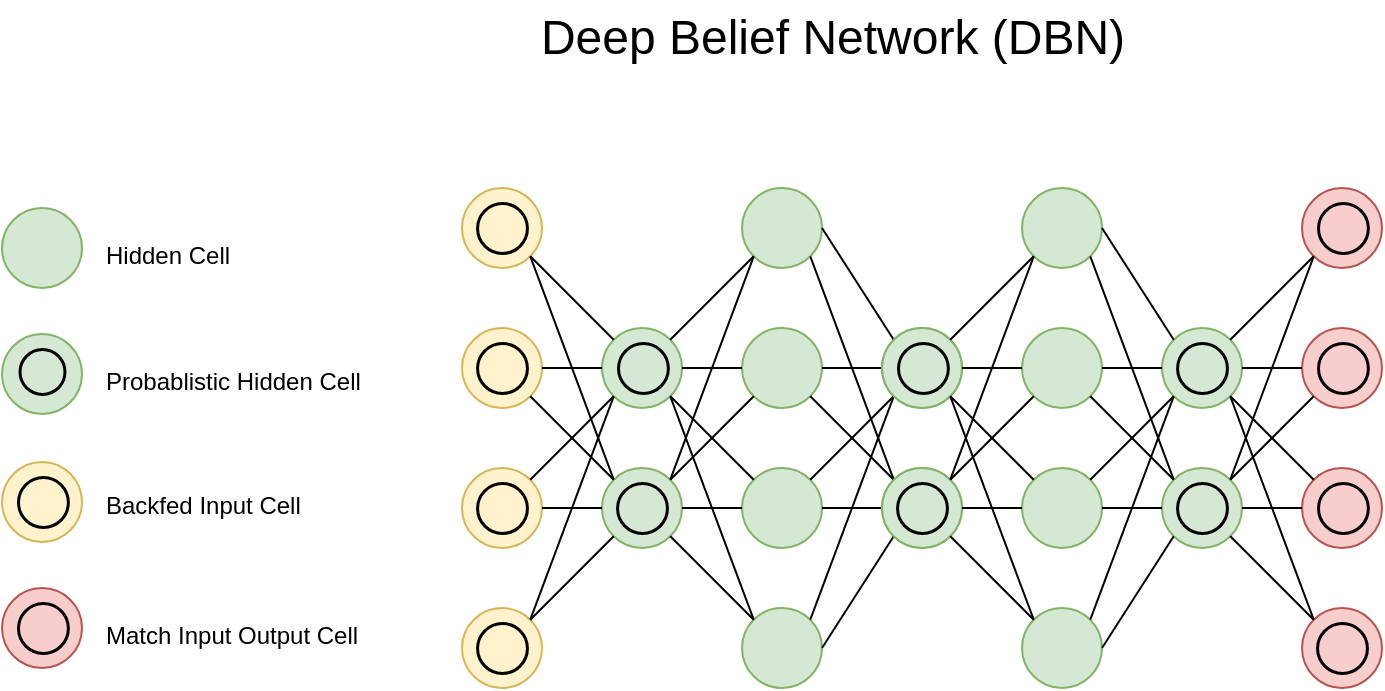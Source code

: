 <mxfile version="20.6.2" type="device"><diagram name="Deep Belief Network (DBN)" id="NWxKAR8KUqjHpzDHsoC-"><mxGraphModel dx="786" dy="572" grid="1" gridSize="10" guides="1" tooltips="1" connect="1" arrows="1" fold="1" page="1" pageScale="1" pageWidth="850" pageHeight="1100" math="0" shadow="0"><root><mxCell id="x9hwT42laWnKQGR8waHA-0"/><mxCell id="x9hwT42laWnKQGR8waHA-1" parent="x9hwT42laWnKQGR8waHA-0"/><mxCell id="x9hwT42laWnKQGR8waHA-2" value="&lt;font style=&quot;font-size: 24px;&quot;&gt;Deep Belief Network (DBN)&lt;/font&gt;" style="text;html=1;strokeColor=none;fillColor=none;align=center;verticalAlign=middle;whiteSpace=wrap;rounded=0;shadow=1;strokeWidth=1.5;" parent="x9hwT42laWnKQGR8waHA-1" vertex="1"><mxGeometry x="232" y="380" width="387" height="30" as="geometry"/></mxCell><mxCell id="x9hwT42laWnKQGR8waHA-4" value="" style="ellipse;whiteSpace=wrap;html=1;aspect=fixed;strokeColor=#82b366;fillColor=#d5e8d4;" parent="x9hwT42laWnKQGR8waHA-1" vertex="1"><mxGeometry x="10" y="480" width="40" height="40" as="geometry"/></mxCell><mxCell id="TtXlM4ruSGJVyIah3r51-14" value="" style="group" parent="x9hwT42laWnKQGR8waHA-1" vertex="1" connectable="0"><mxGeometry x="10" y="543" width="40" height="40" as="geometry"/></mxCell><mxCell id="x9hwT42laWnKQGR8waHA-40" value="" style="ellipse;whiteSpace=wrap;html=1;aspect=fixed;strokeColor=#82b366;fillColor=#d5e8d4;" parent="TtXlM4ruSGJVyIah3r51-14" vertex="1"><mxGeometry width="40" height="40" as="geometry"/></mxCell><mxCell id="x9hwT42laWnKQGR8waHA-41" value="" style="ellipse;whiteSpace=wrap;html=1;aspect=fixed;fillColor=none;strokeWidth=1.5;" parent="TtXlM4ruSGJVyIah3r51-14" vertex="1"><mxGeometry x="8.765" y="7.53" width="22.47" height="22.47" as="geometry"/></mxCell><mxCell id="TtXlM4ruSGJVyIah3r51-24" value="" style="group" parent="x9hwT42laWnKQGR8waHA-1" vertex="1" connectable="0"><mxGeometry x="10" y="670" width="40" height="40" as="geometry"/></mxCell><mxCell id="TtXlM4ruSGJVyIah3r51-22" value="" style="ellipse;whiteSpace=wrap;html=1;aspect=fixed;strokeColor=#b85450;fillColor=#f8cecc;" parent="TtXlM4ruSGJVyIah3r51-24" vertex="1"><mxGeometry width="40" height="40" as="geometry"/></mxCell><mxCell id="TtXlM4ruSGJVyIah3r51-23" value="" style="ellipse;whiteSpace=wrap;html=1;aspect=fixed;fillColor=none;strokeWidth=1.5;" parent="TtXlM4ruSGJVyIah3r51-24" vertex="1"><mxGeometry x="8" y="7.53" width="24.93" height="24.93" as="geometry"/></mxCell><mxCell id="TtXlM4ruSGJVyIah3r51-50" value="" style="group" parent="x9hwT42laWnKQGR8waHA-1" vertex="1" connectable="0"><mxGeometry x="10" y="607" width="40" height="40" as="geometry"/></mxCell><mxCell id="TtXlM4ruSGJVyIah3r51-51" value="" style="ellipse;whiteSpace=wrap;html=1;aspect=fixed;strokeColor=#d6b656;fillColor=#fff2cc;" parent="TtXlM4ruSGJVyIah3r51-50" vertex="1"><mxGeometry width="40" height="40" as="geometry"/></mxCell><mxCell id="TtXlM4ruSGJVyIah3r51-52" value="" style="ellipse;whiteSpace=wrap;html=1;aspect=fixed;fillColor=none;strokeWidth=1.5;" parent="TtXlM4ruSGJVyIah3r51-50" vertex="1"><mxGeometry x="8" y="7.53" width="24.93" height="24.93" as="geometry"/></mxCell><mxCell id="TtXlM4ruSGJVyIah3r51-181" value="" style="group" parent="x9hwT42laWnKQGR8waHA-1" vertex="1" connectable="0"><mxGeometry x="240" y="470" width="460" height="250" as="geometry"/></mxCell><mxCell id="TtXlM4ruSGJVyIah3r51-29" value="" style="group" parent="TtXlM4ruSGJVyIah3r51-181" vertex="1" connectable="0"><mxGeometry width="40" height="40" as="geometry"/></mxCell><mxCell id="TtXlM4ruSGJVyIah3r51-16" value="" style="ellipse;whiteSpace=wrap;html=1;aspect=fixed;strokeColor=#d6b656;fillColor=#fff2cc;" parent="TtXlM4ruSGJVyIah3r51-29" vertex="1"><mxGeometry width="40" height="40" as="geometry"/></mxCell><mxCell id="TtXlM4ruSGJVyIah3r51-17" value="" style="ellipse;whiteSpace=wrap;html=1;aspect=fixed;fillColor=none;strokeWidth=1.5;" parent="TtXlM4ruSGJVyIah3r51-29" vertex="1"><mxGeometry x="7.535" y="7.53" width="24.93" height="24.93" as="geometry"/></mxCell><mxCell id="TtXlM4ruSGJVyIah3r51-30" value="" style="group" parent="TtXlM4ruSGJVyIah3r51-181" vertex="1" connectable="0"><mxGeometry y="210" width="40" height="40" as="geometry"/></mxCell><mxCell id="TtXlM4ruSGJVyIah3r51-31" value="" style="ellipse;whiteSpace=wrap;html=1;aspect=fixed;strokeColor=#d6b656;fillColor=#fff2cc;" parent="TtXlM4ruSGJVyIah3r51-30" vertex="1"><mxGeometry width="40" height="40" as="geometry"/></mxCell><mxCell id="TtXlM4ruSGJVyIah3r51-32" value="" style="ellipse;whiteSpace=wrap;html=1;aspect=fixed;fillColor=none;strokeWidth=1.5;" parent="TtXlM4ruSGJVyIah3r51-30" vertex="1"><mxGeometry x="7.535" y="7.53" width="24.93" height="24.93" as="geometry"/></mxCell><mxCell id="TtXlM4ruSGJVyIah3r51-33" value="" style="group" parent="TtXlM4ruSGJVyIah3r51-181" vertex="1" connectable="0"><mxGeometry y="140" width="40" height="40" as="geometry"/></mxCell><mxCell id="TtXlM4ruSGJVyIah3r51-34" value="" style="ellipse;whiteSpace=wrap;html=1;aspect=fixed;strokeColor=#d6b656;fillColor=#fff2cc;" parent="TtXlM4ruSGJVyIah3r51-33" vertex="1"><mxGeometry width="40" height="40" as="geometry"/></mxCell><mxCell id="TtXlM4ruSGJVyIah3r51-35" value="" style="ellipse;whiteSpace=wrap;html=1;aspect=fixed;fillColor=none;strokeWidth=1.5;" parent="TtXlM4ruSGJVyIah3r51-33" vertex="1"><mxGeometry x="7.535" y="7.53" width="24.93" height="24.93" as="geometry"/></mxCell><mxCell id="TtXlM4ruSGJVyIah3r51-36" value="" style="group" parent="TtXlM4ruSGJVyIah3r51-181" vertex="1" connectable="0"><mxGeometry y="70" width="40" height="40" as="geometry"/></mxCell><mxCell id="TtXlM4ruSGJVyIah3r51-37" value="" style="ellipse;whiteSpace=wrap;html=1;aspect=fixed;strokeColor=#d6b656;fillColor=#fff2cc;" parent="TtXlM4ruSGJVyIah3r51-36" vertex="1"><mxGeometry width="40" height="40" as="geometry"/></mxCell><mxCell id="TtXlM4ruSGJVyIah3r51-38" value="" style="ellipse;whiteSpace=wrap;html=1;aspect=fixed;fillColor=none;strokeWidth=1.5;" parent="TtXlM4ruSGJVyIah3r51-36" vertex="1"><mxGeometry x="7.535" y="7.53" width="24.93" height="24.93" as="geometry"/></mxCell><mxCell id="TtXlM4ruSGJVyIah3r51-62" value="" style="group" parent="TtXlM4ruSGJVyIah3r51-181" vertex="1" connectable="0"><mxGeometry x="70" y="70" width="40" height="40" as="geometry"/></mxCell><mxCell id="TtXlM4ruSGJVyIah3r51-57" value="" style="ellipse;whiteSpace=wrap;html=1;aspect=fixed;strokeColor=#82b366;fillColor=#d5e8d4;" parent="TtXlM4ruSGJVyIah3r51-62" vertex="1"><mxGeometry width="40" height="40" as="geometry"/></mxCell><mxCell id="TtXlM4ruSGJVyIah3r51-56" value="" style="group" parent="TtXlM4ruSGJVyIah3r51-62" vertex="1" connectable="0"><mxGeometry width="40" height="40" as="geometry"/></mxCell><mxCell id="TtXlM4ruSGJVyIah3r51-58" value="" style="ellipse;whiteSpace=wrap;html=1;aspect=fixed;fillColor=none;strokeWidth=1.5;" parent="TtXlM4ruSGJVyIah3r51-56" vertex="1"><mxGeometry x="8" y="7.53" width="24.93" height="24.93" as="geometry"/></mxCell><mxCell id="TtXlM4ruSGJVyIah3r51-63" value="" style="group" parent="TtXlM4ruSGJVyIah3r51-181" vertex="1" connectable="0"><mxGeometry x="70" y="140" width="40" height="40" as="geometry"/></mxCell><mxCell id="TtXlM4ruSGJVyIah3r51-64" value="" style="ellipse;whiteSpace=wrap;html=1;aspect=fixed;strokeColor=#82b366;fillColor=#d5e8d4;" parent="TtXlM4ruSGJVyIah3r51-63" vertex="1"><mxGeometry width="40" height="40" as="geometry"/></mxCell><mxCell id="TtXlM4ruSGJVyIah3r51-65" value="" style="group" parent="TtXlM4ruSGJVyIah3r51-63" vertex="1" connectable="0"><mxGeometry width="40" height="40" as="geometry"/></mxCell><mxCell id="TtXlM4ruSGJVyIah3r51-66" value="" style="ellipse;whiteSpace=wrap;html=1;aspect=fixed;fillColor=none;strokeWidth=1.5;" parent="TtXlM4ruSGJVyIah3r51-65" vertex="1"><mxGeometry x="7.535" y="7.53" width="24.93" height="24.93" as="geometry"/></mxCell><mxCell id="TtXlM4ruSGJVyIah3r51-69" value="" style="ellipse;whiteSpace=wrap;html=1;aspect=fixed;strokeColor=#82b366;fillColor=#d5e8d4;" parent="TtXlM4ruSGJVyIah3r51-181" vertex="1"><mxGeometry x="140" width="40" height="40" as="geometry"/></mxCell><mxCell id="TtXlM4ruSGJVyIah3r51-70" value="" style="ellipse;whiteSpace=wrap;html=1;aspect=fixed;strokeColor=#82b366;fillColor=#d5e8d4;" parent="TtXlM4ruSGJVyIah3r51-181" vertex="1"><mxGeometry x="140" y="70" width="40" height="40" as="geometry"/></mxCell><mxCell id="TtXlM4ruSGJVyIah3r51-71" value="" style="ellipse;whiteSpace=wrap;html=1;aspect=fixed;strokeColor=#82b366;fillColor=#d5e8d4;" parent="TtXlM4ruSGJVyIah3r51-181" vertex="1"><mxGeometry x="140" y="140" width="40" height="40" as="geometry"/></mxCell><mxCell id="TtXlM4ruSGJVyIah3r51-72" value="" style="ellipse;whiteSpace=wrap;html=1;aspect=fixed;strokeColor=#82b366;fillColor=#d5e8d4;" parent="TtXlM4ruSGJVyIah3r51-181" vertex="1"><mxGeometry x="140" y="210" width="40" height="40" as="geometry"/></mxCell><mxCell id="TtXlM4ruSGJVyIah3r51-73" value="" style="group" parent="TtXlM4ruSGJVyIah3r51-181" vertex="1" connectable="0"><mxGeometry x="210" y="70" width="40" height="40" as="geometry"/></mxCell><mxCell id="TtXlM4ruSGJVyIah3r51-74" value="" style="ellipse;whiteSpace=wrap;html=1;aspect=fixed;strokeColor=#82b366;fillColor=#d5e8d4;" parent="TtXlM4ruSGJVyIah3r51-73" vertex="1"><mxGeometry width="40" height="40" as="geometry"/></mxCell><mxCell id="TtXlM4ruSGJVyIah3r51-75" value="" style="group" parent="TtXlM4ruSGJVyIah3r51-73" vertex="1" connectable="0"><mxGeometry width="40" height="40" as="geometry"/></mxCell><mxCell id="TtXlM4ruSGJVyIah3r51-76" value="" style="ellipse;whiteSpace=wrap;html=1;aspect=fixed;fillColor=none;strokeWidth=1.5;" parent="TtXlM4ruSGJVyIah3r51-75" vertex="1"><mxGeometry x="7.535" y="7.53" width="24.93" height="24.93" as="geometry"/></mxCell><mxCell id="TtXlM4ruSGJVyIah3r51-77" value="" style="group" parent="TtXlM4ruSGJVyIah3r51-181" vertex="1" connectable="0"><mxGeometry x="210" y="140" width="40" height="40" as="geometry"/></mxCell><mxCell id="TtXlM4ruSGJVyIah3r51-78" value="" style="ellipse;whiteSpace=wrap;html=1;aspect=fixed;strokeColor=#82b366;fillColor=#d5e8d4;" parent="TtXlM4ruSGJVyIah3r51-77" vertex="1"><mxGeometry width="40" height="40" as="geometry"/></mxCell><mxCell id="TtXlM4ruSGJVyIah3r51-79" value="" style="group" parent="TtXlM4ruSGJVyIah3r51-77" vertex="1" connectable="0"><mxGeometry width="40" height="40" as="geometry"/></mxCell><mxCell id="TtXlM4ruSGJVyIah3r51-80" value="" style="ellipse;whiteSpace=wrap;html=1;aspect=fixed;fillColor=none;strokeWidth=1.5;" parent="TtXlM4ruSGJVyIah3r51-79" vertex="1"><mxGeometry x="7.535" y="7.53" width="24.93" height="24.93" as="geometry"/></mxCell><mxCell id="TtXlM4ruSGJVyIah3r51-96" value="" style="group" parent="TtXlM4ruSGJVyIah3r51-181" vertex="1" connectable="0"><mxGeometry x="420" width="40" height="40" as="geometry"/></mxCell><mxCell id="TtXlM4ruSGJVyIah3r51-97" value="" style="ellipse;whiteSpace=wrap;html=1;aspect=fixed;strokeColor=#b85450;fillColor=#f8cecc;" parent="TtXlM4ruSGJVyIah3r51-96" vertex="1"><mxGeometry width="40" height="40" as="geometry"/></mxCell><mxCell id="TtXlM4ruSGJVyIah3r51-98" value="" style="ellipse;whiteSpace=wrap;html=1;aspect=fixed;fillColor=none;strokeWidth=1.5;" parent="TtXlM4ruSGJVyIah3r51-96" vertex="1"><mxGeometry x="8" y="7.53" width="24.93" height="24.93" as="geometry"/></mxCell><mxCell id="TtXlM4ruSGJVyIah3r51-99" value="" style="group" parent="TtXlM4ruSGJVyIah3r51-181" vertex="1" connectable="0"><mxGeometry x="420" y="70" width="40" height="40" as="geometry"/></mxCell><mxCell id="TtXlM4ruSGJVyIah3r51-100" value="" style="ellipse;whiteSpace=wrap;html=1;aspect=fixed;strokeColor=#b85450;fillColor=#f8cecc;" parent="TtXlM4ruSGJVyIah3r51-99" vertex="1"><mxGeometry width="40" height="40" as="geometry"/></mxCell><mxCell id="TtXlM4ruSGJVyIah3r51-101" value="" style="ellipse;whiteSpace=wrap;html=1;aspect=fixed;fillColor=none;strokeWidth=1.5;" parent="TtXlM4ruSGJVyIah3r51-99" vertex="1"><mxGeometry x="8" y="7.53" width="24.93" height="24.93" as="geometry"/></mxCell><mxCell id="TtXlM4ruSGJVyIah3r51-103" value="" style="group" parent="TtXlM4ruSGJVyIah3r51-181" vertex="1" connectable="0"><mxGeometry x="420" y="140" width="40" height="40" as="geometry"/></mxCell><mxCell id="TtXlM4ruSGJVyIah3r51-104" value="" style="ellipse;whiteSpace=wrap;html=1;aspect=fixed;strokeColor=#b85450;fillColor=#f8cecc;" parent="TtXlM4ruSGJVyIah3r51-103" vertex="1"><mxGeometry width="40" height="40" as="geometry"/></mxCell><mxCell id="TtXlM4ruSGJVyIah3r51-105" value="" style="ellipse;whiteSpace=wrap;html=1;aspect=fixed;fillColor=none;strokeWidth=1.5;" parent="TtXlM4ruSGJVyIah3r51-103" vertex="1"><mxGeometry x="8" y="7.53" width="24.93" height="24.93" as="geometry"/></mxCell><mxCell id="TtXlM4ruSGJVyIah3r51-106" value="" style="group" parent="TtXlM4ruSGJVyIah3r51-181" vertex="1" connectable="0"><mxGeometry x="420" y="210" width="40" height="40" as="geometry"/></mxCell><mxCell id="TtXlM4ruSGJVyIah3r51-107" value="" style="ellipse;whiteSpace=wrap;html=1;aspect=fixed;strokeColor=#b85450;fillColor=#f8cecc;" parent="TtXlM4ruSGJVyIah3r51-106" vertex="1"><mxGeometry width="40" height="40" as="geometry"/></mxCell><mxCell id="TtXlM4ruSGJVyIah3r51-108" value="" style="ellipse;whiteSpace=wrap;html=1;aspect=fixed;fillColor=none;strokeWidth=1.5;" parent="TtXlM4ruSGJVyIah3r51-106" vertex="1"><mxGeometry x="7.535" y="7.53" width="24.93" height="24.93" as="geometry"/></mxCell><mxCell id="TtXlM4ruSGJVyIah3r51-110" value="" style="endArrow=none;html=1;rounded=0;fontSize=24;exitX=1;exitY=1;exitDx=0;exitDy=0;entryX=0;entryY=0;entryDx=0;entryDy=0;" parent="TtXlM4ruSGJVyIah3r51-181" source="TtXlM4ruSGJVyIah3r51-16" target="TtXlM4ruSGJVyIah3r51-57" edge="1"><mxGeometry width="50" height="50" relative="1" as="geometry"><mxPoint x="260" y="170" as="sourcePoint"/><mxPoint x="310" y="120" as="targetPoint"/></mxGeometry></mxCell><mxCell id="TtXlM4ruSGJVyIah3r51-111" value="" style="endArrow=none;html=1;rounded=0;fontSize=24;exitX=1;exitY=1;exitDx=0;exitDy=0;entryX=0;entryY=0;entryDx=0;entryDy=0;" parent="TtXlM4ruSGJVyIah3r51-181" source="TtXlM4ruSGJVyIah3r51-16" target="TtXlM4ruSGJVyIah3r51-64" edge="1"><mxGeometry width="50" height="50" relative="1" as="geometry"><mxPoint x="44.142" y="44.142" as="sourcePoint"/><mxPoint x="85.858" y="85.858" as="targetPoint"/></mxGeometry></mxCell><mxCell id="TtXlM4ruSGJVyIah3r51-112" value="" style="endArrow=none;html=1;rounded=0;fontSize=24;exitX=1;exitY=0.5;exitDx=0;exitDy=0;entryX=0;entryY=0.5;entryDx=0;entryDy=0;" parent="TtXlM4ruSGJVyIah3r51-181" source="TtXlM4ruSGJVyIah3r51-37" target="TtXlM4ruSGJVyIah3r51-57" edge="1"><mxGeometry width="50" height="50" relative="1" as="geometry"><mxPoint x="44.142" y="44.142" as="sourcePoint"/><mxPoint x="85.858" y="155.858" as="targetPoint"/></mxGeometry></mxCell><mxCell id="TtXlM4ruSGJVyIah3r51-113" value="" style="endArrow=none;html=1;rounded=0;fontSize=24;exitX=1;exitY=1;exitDx=0;exitDy=0;entryX=0;entryY=0;entryDx=0;entryDy=0;" parent="TtXlM4ruSGJVyIah3r51-181" source="TtXlM4ruSGJVyIah3r51-37" target="TtXlM4ruSGJVyIah3r51-64" edge="1"><mxGeometry width="50" height="50" relative="1" as="geometry"><mxPoint x="50" y="100" as="sourcePoint"/><mxPoint x="80" y="100" as="targetPoint"/></mxGeometry></mxCell><mxCell id="TtXlM4ruSGJVyIah3r51-114" value="" style="endArrow=none;html=1;rounded=0;fontSize=24;exitX=1;exitY=0;exitDx=0;exitDy=0;entryX=0;entryY=1;entryDx=0;entryDy=0;" parent="TtXlM4ruSGJVyIah3r51-181" source="TtXlM4ruSGJVyIah3r51-34" target="TtXlM4ruSGJVyIah3r51-57" edge="1"><mxGeometry width="50" height="50" relative="1" as="geometry"><mxPoint x="44.142" y="114.142" as="sourcePoint"/><mxPoint x="85.858" y="155.858" as="targetPoint"/></mxGeometry></mxCell><mxCell id="TtXlM4ruSGJVyIah3r51-115" value="" style="endArrow=none;html=1;rounded=0;fontSize=24;exitX=1;exitY=0.5;exitDx=0;exitDy=0;entryX=0;entryY=0.5;entryDx=0;entryDy=0;" parent="TtXlM4ruSGJVyIah3r51-181" source="TtXlM4ruSGJVyIah3r51-34" target="TtXlM4ruSGJVyIah3r51-64" edge="1"><mxGeometry width="50" height="50" relative="1" as="geometry"><mxPoint x="44.142" y="155.858" as="sourcePoint"/><mxPoint x="85.858" y="114.142" as="targetPoint"/></mxGeometry></mxCell><mxCell id="TtXlM4ruSGJVyIah3r51-116" value="" style="endArrow=none;html=1;rounded=0;fontSize=24;exitX=1;exitY=0;exitDx=0;exitDy=0;entryX=0;entryY=1;entryDx=0;entryDy=0;" parent="TtXlM4ruSGJVyIah3r51-181" source="TtXlM4ruSGJVyIah3r51-31" target="TtXlM4ruSGJVyIah3r51-57" edge="1"><mxGeometry width="50" height="50" relative="1" as="geometry"><mxPoint x="50" y="170" as="sourcePoint"/><mxPoint x="80" y="170" as="targetPoint"/></mxGeometry></mxCell><mxCell id="TtXlM4ruSGJVyIah3r51-117" value="" style="endArrow=none;html=1;rounded=0;fontSize=24;exitX=1;exitY=0;exitDx=0;exitDy=0;entryX=0;entryY=1;entryDx=0;entryDy=0;" parent="TtXlM4ruSGJVyIah3r51-181" source="TtXlM4ruSGJVyIah3r51-31" target="TtXlM4ruSGJVyIah3r51-64" edge="1"><mxGeometry width="50" height="50" relative="1" as="geometry"><mxPoint x="44.142" y="225.858" as="sourcePoint"/><mxPoint x="85.858" y="114.142" as="targetPoint"/></mxGeometry></mxCell><mxCell id="TtXlM4ruSGJVyIah3r51-118" value="" style="endArrow=none;html=1;rounded=0;fontSize=24;exitX=1;exitY=0;exitDx=0;exitDy=0;entryX=0;entryY=1;entryDx=0;entryDy=0;" parent="TtXlM4ruSGJVyIah3r51-181" source="TtXlM4ruSGJVyIah3r51-57" target="TtXlM4ruSGJVyIah3r51-69" edge="1"><mxGeometry width="50" height="50" relative="1" as="geometry"><mxPoint x="44.142" y="225.858" as="sourcePoint"/><mxPoint x="85.858" y="184.142" as="targetPoint"/></mxGeometry></mxCell><mxCell id="TtXlM4ruSGJVyIah3r51-119" value="" style="endArrow=none;html=1;rounded=0;fontSize=24;entryX=0;entryY=0.5;entryDx=0;entryDy=0;exitX=1;exitY=0.5;exitDx=0;exitDy=0;" parent="TtXlM4ruSGJVyIah3r51-181" source="TtXlM4ruSGJVyIah3r51-57" target="TtXlM4ruSGJVyIah3r51-70" edge="1"><mxGeometry width="50" height="50" relative="1" as="geometry"><mxPoint x="120" y="110" as="sourcePoint"/><mxPoint x="155.858" y="44.142" as="targetPoint"/></mxGeometry></mxCell><mxCell id="TtXlM4ruSGJVyIah3r51-120" value="" style="endArrow=none;html=1;rounded=0;fontSize=24;entryX=0;entryY=0;entryDx=0;entryDy=0;exitX=1;exitY=1;exitDx=0;exitDy=0;" parent="TtXlM4ruSGJVyIah3r51-181" source="TtXlM4ruSGJVyIah3r51-57" target="TtXlM4ruSGJVyIah3r51-71" edge="1"><mxGeometry width="50" height="50" relative="1" as="geometry"><mxPoint x="120" y="100" as="sourcePoint"/><mxPoint x="150" y="100" as="targetPoint"/></mxGeometry></mxCell><mxCell id="TtXlM4ruSGJVyIah3r51-121" value="" style="endArrow=none;html=1;rounded=0;fontSize=24;entryX=0;entryY=0;entryDx=0;entryDy=0;exitX=1;exitY=1;exitDx=0;exitDy=0;" parent="TtXlM4ruSGJVyIah3r51-181" source="TtXlM4ruSGJVyIah3r51-57" target="TtXlM4ruSGJVyIah3r51-72" edge="1"><mxGeometry width="50" height="50" relative="1" as="geometry"><mxPoint x="114.142" y="114.142" as="sourcePoint"/><mxPoint x="155.858" y="155.858" as="targetPoint"/></mxGeometry></mxCell><mxCell id="TtXlM4ruSGJVyIah3r51-122" value="" style="endArrow=none;html=1;rounded=0;fontSize=24;entryX=0;entryY=0;entryDx=0;entryDy=0;exitX=1;exitY=1;exitDx=0;exitDy=0;" parent="TtXlM4ruSGJVyIah3r51-181" source="TtXlM4ruSGJVyIah3r51-64" target="TtXlM4ruSGJVyIah3r51-72" edge="1"><mxGeometry width="50" height="50" relative="1" as="geometry"><mxPoint x="114.142" y="114.142" as="sourcePoint"/><mxPoint x="155.858" y="225.858" as="targetPoint"/></mxGeometry></mxCell><mxCell id="TtXlM4ruSGJVyIah3r51-123" value="" style="endArrow=none;html=1;rounded=0;fontSize=24;entryX=0;entryY=0.5;entryDx=0;entryDy=0;exitX=1;exitY=0.5;exitDx=0;exitDy=0;" parent="TtXlM4ruSGJVyIah3r51-181" source="TtXlM4ruSGJVyIah3r51-64" target="TtXlM4ruSGJVyIah3r51-71" edge="1"><mxGeometry width="50" height="50" relative="1" as="geometry"><mxPoint x="100" y="220" as="sourcePoint"/><mxPoint x="155.858" y="225.858" as="targetPoint"/></mxGeometry></mxCell><mxCell id="TtXlM4ruSGJVyIah3r51-124" value="" style="endArrow=none;html=1;rounded=0;fontSize=24;entryX=0;entryY=1;entryDx=0;entryDy=0;exitX=1;exitY=0;exitDx=0;exitDy=0;" parent="TtXlM4ruSGJVyIah3r51-181" source="TtXlM4ruSGJVyIah3r51-64" target="TtXlM4ruSGJVyIah3r51-70" edge="1"><mxGeometry width="50" height="50" relative="1" as="geometry"><mxPoint x="120" y="170" as="sourcePoint"/><mxPoint x="150" y="170" as="targetPoint"/></mxGeometry></mxCell><mxCell id="TtXlM4ruSGJVyIah3r51-125" value="" style="endArrow=none;html=1;rounded=0;fontSize=24;entryX=0;entryY=1;entryDx=0;entryDy=0;exitX=1;exitY=0;exitDx=0;exitDy=0;" parent="TtXlM4ruSGJVyIah3r51-181" source="TtXlM4ruSGJVyIah3r51-64" target="TtXlM4ruSGJVyIah3r51-69" edge="1"><mxGeometry width="50" height="50" relative="1" as="geometry"><mxPoint x="114.142" y="155.858" as="sourcePoint"/><mxPoint x="155.858" y="114.142" as="targetPoint"/></mxGeometry></mxCell><mxCell id="TtXlM4ruSGJVyIah3r51-126" value="" style="endArrow=none;html=1;rounded=0;fontSize=24;exitX=1;exitY=0.5;exitDx=0;exitDy=0;entryX=0;entryY=0.5;entryDx=0;entryDy=0;" parent="TtXlM4ruSGJVyIah3r51-181" source="TtXlM4ruSGJVyIah3r51-70" target="TtXlM4ruSGJVyIah3r51-74" edge="1"><mxGeometry width="50" height="50" relative="1" as="geometry"><mxPoint x="114.142" y="155.858" as="sourcePoint"/><mxPoint x="200" y="30" as="targetPoint"/></mxGeometry></mxCell><mxCell id="TtXlM4ruSGJVyIah3r51-128" value="" style="endArrow=none;html=1;rounded=0;fontSize=24;exitX=1;exitY=0.5;exitDx=0;exitDy=0;entryX=0;entryY=0;entryDx=0;entryDy=0;" parent="TtXlM4ruSGJVyIah3r51-181" source="TtXlM4ruSGJVyIah3r51-69" target="TtXlM4ruSGJVyIah3r51-74" edge="1"><mxGeometry width="50" height="50" relative="1" as="geometry"><mxPoint x="190" y="100" as="sourcePoint"/><mxPoint x="220" y="100" as="targetPoint"/></mxGeometry></mxCell><mxCell id="TtXlM4ruSGJVyIah3r51-129" value="" style="endArrow=none;html=1;rounded=0;fontSize=24;entryX=0;entryY=0;entryDx=0;entryDy=0;exitX=1;exitY=1;exitDx=0;exitDy=0;" parent="TtXlM4ruSGJVyIah3r51-181" source="TtXlM4ruSGJVyIah3r51-69" target="TtXlM4ruSGJVyIah3r51-78" edge="1"><mxGeometry width="50" height="50" relative="1" as="geometry"><mxPoint x="180" y="20" as="sourcePoint"/><mxPoint x="225.858" y="85.858" as="targetPoint"/></mxGeometry></mxCell><mxCell id="TtXlM4ruSGJVyIah3r51-130" value="" style="endArrow=none;html=1;rounded=0;fontSize=24;entryX=0;entryY=0;entryDx=0;entryDy=0;exitX=1;exitY=1;exitDx=0;exitDy=0;" parent="TtXlM4ruSGJVyIah3r51-181" source="TtXlM4ruSGJVyIah3r51-70" target="TtXlM4ruSGJVyIah3r51-78" edge="1"><mxGeometry width="50" height="50" relative="1" as="geometry"><mxPoint x="190" y="30" as="sourcePoint"/><mxPoint x="225.858" y="155.858" as="targetPoint"/></mxGeometry></mxCell><mxCell id="TtXlM4ruSGJVyIah3r51-131" value="" style="endArrow=none;html=1;rounded=0;fontSize=24;entryX=0;entryY=1;entryDx=0;entryDy=0;exitX=1;exitY=0;exitDx=0;exitDy=0;" parent="TtXlM4ruSGJVyIah3r51-181" source="TtXlM4ruSGJVyIah3r51-71" target="TtXlM4ruSGJVyIah3r51-74" edge="1"><mxGeometry width="50" height="50" relative="1" as="geometry"><mxPoint x="184.142" y="114.142" as="sourcePoint"/><mxPoint x="225.858" y="155.858" as="targetPoint"/></mxGeometry></mxCell><mxCell id="TtXlM4ruSGJVyIah3r51-132" value="" style="endArrow=none;html=1;rounded=0;fontSize=24;entryX=0;entryY=0.5;entryDx=0;entryDy=0;exitX=1;exitY=0.5;exitDx=0;exitDy=0;" parent="TtXlM4ruSGJVyIah3r51-181" source="TtXlM4ruSGJVyIah3r51-71" target="TtXlM4ruSGJVyIah3r51-78" edge="1"><mxGeometry width="50" height="50" relative="1" as="geometry"><mxPoint x="184.142" y="155.858" as="sourcePoint"/><mxPoint x="225.858" y="114.142" as="targetPoint"/></mxGeometry></mxCell><mxCell id="TtXlM4ruSGJVyIah3r51-133" value="" style="endArrow=none;html=1;rounded=0;fontSize=24;exitX=1;exitY=0.5;exitDx=0;exitDy=0;entryX=0;entryY=1;entryDx=0;entryDy=0;" parent="TtXlM4ruSGJVyIah3r51-181" source="TtXlM4ruSGJVyIah3r51-72" target="TtXlM4ruSGJVyIah3r51-78" edge="1"><mxGeometry width="50" height="50" relative="1" as="geometry"><mxPoint x="190" y="170" as="sourcePoint"/><mxPoint x="220" y="190" as="targetPoint"/></mxGeometry></mxCell><mxCell id="TtXlM4ruSGJVyIah3r51-134" value="" style="endArrow=none;html=1;rounded=0;fontSize=24;exitX=1;exitY=0;exitDx=0;exitDy=0;entryX=0;entryY=1;entryDx=0;entryDy=0;" parent="TtXlM4ruSGJVyIah3r51-181" source="TtXlM4ruSGJVyIah3r51-72" target="TtXlM4ruSGJVyIah3r51-74" edge="1"><mxGeometry width="50" height="50" relative="1" as="geometry"><mxPoint x="190" y="240" as="sourcePoint"/><mxPoint x="225.858" y="184.142" as="targetPoint"/></mxGeometry></mxCell><mxCell id="TtXlM4ruSGJVyIah3r51-171" value="" style="group" parent="TtXlM4ruSGJVyIah3r51-181" vertex="1" connectable="0"><mxGeometry x="210" width="180" height="250" as="geometry"/></mxCell><mxCell id="TtXlM4ruSGJVyIah3r51-135" value="" style="group" parent="TtXlM4ruSGJVyIah3r51-171" vertex="1" connectable="0"><mxGeometry y="70" width="40" height="40" as="geometry"/></mxCell><mxCell id="TtXlM4ruSGJVyIah3r51-136" value="" style="ellipse;whiteSpace=wrap;html=1;aspect=fixed;strokeColor=#82b366;fillColor=#d5e8d4;" parent="TtXlM4ruSGJVyIah3r51-135" vertex="1"><mxGeometry width="40" height="40" as="geometry"/></mxCell><mxCell id="TtXlM4ruSGJVyIah3r51-137" value="" style="group" parent="TtXlM4ruSGJVyIah3r51-135" vertex="1" connectable="0"><mxGeometry width="40" height="40" as="geometry"/></mxCell><mxCell id="TtXlM4ruSGJVyIah3r51-138" value="" style="ellipse;whiteSpace=wrap;html=1;aspect=fixed;fillColor=none;strokeWidth=1.5;" parent="TtXlM4ruSGJVyIah3r51-137" vertex="1"><mxGeometry x="8" y="7.53" width="24.93" height="24.93" as="geometry"/></mxCell><mxCell id="TtXlM4ruSGJVyIah3r51-139" value="" style="group" parent="TtXlM4ruSGJVyIah3r51-171" vertex="1" connectable="0"><mxGeometry y="140" width="40" height="40" as="geometry"/></mxCell><mxCell id="TtXlM4ruSGJVyIah3r51-140" value="" style="ellipse;whiteSpace=wrap;html=1;aspect=fixed;strokeColor=#82b366;fillColor=#d5e8d4;" parent="TtXlM4ruSGJVyIah3r51-139" vertex="1"><mxGeometry width="40" height="40" as="geometry"/></mxCell><mxCell id="TtXlM4ruSGJVyIah3r51-141" value="" style="group" parent="TtXlM4ruSGJVyIah3r51-139" vertex="1" connectable="0"><mxGeometry width="40" height="40" as="geometry"/></mxCell><mxCell id="TtXlM4ruSGJVyIah3r51-142" value="" style="ellipse;whiteSpace=wrap;html=1;aspect=fixed;fillColor=none;strokeWidth=1.5;" parent="TtXlM4ruSGJVyIah3r51-141" vertex="1"><mxGeometry x="7.535" y="7.53" width="24.93" height="24.93" as="geometry"/></mxCell><mxCell id="TtXlM4ruSGJVyIah3r51-143" value="" style="ellipse;whiteSpace=wrap;html=1;aspect=fixed;strokeColor=#82b366;fillColor=#d5e8d4;" parent="TtXlM4ruSGJVyIah3r51-171" vertex="1"><mxGeometry x="70" width="40" height="40" as="geometry"/></mxCell><mxCell id="TtXlM4ruSGJVyIah3r51-144" value="" style="ellipse;whiteSpace=wrap;html=1;aspect=fixed;strokeColor=#82b366;fillColor=#d5e8d4;" parent="TtXlM4ruSGJVyIah3r51-171" vertex="1"><mxGeometry x="70" y="70" width="40" height="40" as="geometry"/></mxCell><mxCell id="TtXlM4ruSGJVyIah3r51-145" value="" style="ellipse;whiteSpace=wrap;html=1;aspect=fixed;strokeColor=#82b366;fillColor=#d5e8d4;" parent="TtXlM4ruSGJVyIah3r51-171" vertex="1"><mxGeometry x="70" y="140" width="40" height="40" as="geometry"/></mxCell><mxCell id="TtXlM4ruSGJVyIah3r51-146" value="" style="ellipse;whiteSpace=wrap;html=1;aspect=fixed;strokeColor=#82b366;fillColor=#d5e8d4;" parent="TtXlM4ruSGJVyIah3r51-171" vertex="1"><mxGeometry x="70" y="210" width="40" height="40" as="geometry"/></mxCell><mxCell id="TtXlM4ruSGJVyIah3r51-147" value="" style="group" parent="TtXlM4ruSGJVyIah3r51-171" vertex="1" connectable="0"><mxGeometry x="140" y="70" width="40" height="40" as="geometry"/></mxCell><mxCell id="TtXlM4ruSGJVyIah3r51-148" value="" style="ellipse;whiteSpace=wrap;html=1;aspect=fixed;strokeColor=#82b366;fillColor=#d5e8d4;" parent="TtXlM4ruSGJVyIah3r51-147" vertex="1"><mxGeometry width="40" height="40" as="geometry"/></mxCell><mxCell id="TtXlM4ruSGJVyIah3r51-149" value="" style="group" parent="TtXlM4ruSGJVyIah3r51-147" vertex="1" connectable="0"><mxGeometry width="40" height="40" as="geometry"/></mxCell><mxCell id="TtXlM4ruSGJVyIah3r51-150" value="" style="ellipse;whiteSpace=wrap;html=1;aspect=fixed;fillColor=none;strokeWidth=1.5;" parent="TtXlM4ruSGJVyIah3r51-149" vertex="1"><mxGeometry x="7.535" y="7.53" width="24.93" height="24.93" as="geometry"/></mxCell><mxCell id="TtXlM4ruSGJVyIah3r51-151" value="" style="group" parent="TtXlM4ruSGJVyIah3r51-171" vertex="1" connectable="0"><mxGeometry x="140" y="140" width="40" height="40" as="geometry"/></mxCell><mxCell id="TtXlM4ruSGJVyIah3r51-152" value="" style="ellipse;whiteSpace=wrap;html=1;aspect=fixed;strokeColor=#82b366;fillColor=#d5e8d4;" parent="TtXlM4ruSGJVyIah3r51-151" vertex="1"><mxGeometry width="40" height="40" as="geometry"/></mxCell><mxCell id="TtXlM4ruSGJVyIah3r51-153" value="" style="group" parent="TtXlM4ruSGJVyIah3r51-151" vertex="1" connectable="0"><mxGeometry width="40" height="40" as="geometry"/></mxCell><mxCell id="TtXlM4ruSGJVyIah3r51-154" value="" style="ellipse;whiteSpace=wrap;html=1;aspect=fixed;fillColor=none;strokeWidth=1.5;" parent="TtXlM4ruSGJVyIah3r51-153" vertex="1"><mxGeometry x="7.535" y="7.53" width="24.93" height="24.93" as="geometry"/></mxCell><mxCell id="TtXlM4ruSGJVyIah3r51-155" value="" style="endArrow=none;html=1;rounded=0;fontSize=24;exitX=1;exitY=0;exitDx=0;exitDy=0;entryX=0;entryY=1;entryDx=0;entryDy=0;" parent="TtXlM4ruSGJVyIah3r51-171" source="TtXlM4ruSGJVyIah3r51-136" target="TtXlM4ruSGJVyIah3r51-143" edge="1"><mxGeometry width="50" height="50" relative="1" as="geometry"><mxPoint x="-25.858" y="225.858" as="sourcePoint"/><mxPoint x="15.858" y="184.142" as="targetPoint"/></mxGeometry></mxCell><mxCell id="TtXlM4ruSGJVyIah3r51-156" value="" style="endArrow=none;html=1;rounded=0;fontSize=24;entryX=0;entryY=0.5;entryDx=0;entryDy=0;exitX=1;exitY=0.5;exitDx=0;exitDy=0;" parent="TtXlM4ruSGJVyIah3r51-171" source="TtXlM4ruSGJVyIah3r51-136" target="TtXlM4ruSGJVyIah3r51-144" edge="1"><mxGeometry width="50" height="50" relative="1" as="geometry"><mxPoint x="50" y="110" as="sourcePoint"/><mxPoint x="85.858" y="44.142" as="targetPoint"/></mxGeometry></mxCell><mxCell id="TtXlM4ruSGJVyIah3r51-157" value="" style="endArrow=none;html=1;rounded=0;fontSize=24;entryX=0;entryY=0;entryDx=0;entryDy=0;exitX=1;exitY=1;exitDx=0;exitDy=0;" parent="TtXlM4ruSGJVyIah3r51-171" source="TtXlM4ruSGJVyIah3r51-136" target="TtXlM4ruSGJVyIah3r51-145" edge="1"><mxGeometry width="50" height="50" relative="1" as="geometry"><mxPoint x="50" y="100" as="sourcePoint"/><mxPoint x="80" y="100" as="targetPoint"/></mxGeometry></mxCell><mxCell id="TtXlM4ruSGJVyIah3r51-158" value="" style="endArrow=none;html=1;rounded=0;fontSize=24;entryX=0;entryY=0;entryDx=0;entryDy=0;exitX=1;exitY=1;exitDx=0;exitDy=0;" parent="TtXlM4ruSGJVyIah3r51-171" source="TtXlM4ruSGJVyIah3r51-136" target="TtXlM4ruSGJVyIah3r51-146" edge="1"><mxGeometry width="50" height="50" relative="1" as="geometry"><mxPoint x="44.142" y="114.142" as="sourcePoint"/><mxPoint x="85.858" y="155.858" as="targetPoint"/></mxGeometry></mxCell><mxCell id="TtXlM4ruSGJVyIah3r51-159" value="" style="endArrow=none;html=1;rounded=0;fontSize=24;entryX=0;entryY=0;entryDx=0;entryDy=0;exitX=1;exitY=1;exitDx=0;exitDy=0;" parent="TtXlM4ruSGJVyIah3r51-171" source="TtXlM4ruSGJVyIah3r51-140" target="TtXlM4ruSGJVyIah3r51-146" edge="1"><mxGeometry width="50" height="50" relative="1" as="geometry"><mxPoint x="44.142" y="114.142" as="sourcePoint"/><mxPoint x="85.858" y="225.858" as="targetPoint"/></mxGeometry></mxCell><mxCell id="TtXlM4ruSGJVyIah3r51-160" value="" style="endArrow=none;html=1;rounded=0;fontSize=24;entryX=0;entryY=0.5;entryDx=0;entryDy=0;exitX=1;exitY=0.5;exitDx=0;exitDy=0;" parent="TtXlM4ruSGJVyIah3r51-171" source="TtXlM4ruSGJVyIah3r51-140" target="TtXlM4ruSGJVyIah3r51-145" edge="1"><mxGeometry width="50" height="50" relative="1" as="geometry"><mxPoint x="30" y="220" as="sourcePoint"/><mxPoint x="85.858" y="225.858" as="targetPoint"/></mxGeometry></mxCell><mxCell id="TtXlM4ruSGJVyIah3r51-161" value="" style="endArrow=none;html=1;rounded=0;fontSize=24;entryX=0;entryY=1;entryDx=0;entryDy=0;exitX=1;exitY=0;exitDx=0;exitDy=0;" parent="TtXlM4ruSGJVyIah3r51-171" source="TtXlM4ruSGJVyIah3r51-140" target="TtXlM4ruSGJVyIah3r51-144" edge="1"><mxGeometry width="50" height="50" relative="1" as="geometry"><mxPoint x="50" y="170" as="sourcePoint"/><mxPoint x="80" y="170" as="targetPoint"/></mxGeometry></mxCell><mxCell id="TtXlM4ruSGJVyIah3r51-162" value="" style="endArrow=none;html=1;rounded=0;fontSize=24;entryX=0;entryY=1;entryDx=0;entryDy=0;exitX=1;exitY=0;exitDx=0;exitDy=0;" parent="TtXlM4ruSGJVyIah3r51-171" source="TtXlM4ruSGJVyIah3r51-140" target="TtXlM4ruSGJVyIah3r51-143" edge="1"><mxGeometry width="50" height="50" relative="1" as="geometry"><mxPoint x="44.142" y="155.858" as="sourcePoint"/><mxPoint x="85.858" y="114.142" as="targetPoint"/></mxGeometry></mxCell><mxCell id="TtXlM4ruSGJVyIah3r51-163" value="" style="endArrow=none;html=1;rounded=0;fontSize=24;exitX=1;exitY=0.5;exitDx=0;exitDy=0;entryX=0;entryY=0.5;entryDx=0;entryDy=0;" parent="TtXlM4ruSGJVyIah3r51-171" source="TtXlM4ruSGJVyIah3r51-144" target="TtXlM4ruSGJVyIah3r51-148" edge="1"><mxGeometry width="50" height="50" relative="1" as="geometry"><mxPoint x="44.142" y="155.858" as="sourcePoint"/><mxPoint x="130" y="30" as="targetPoint"/></mxGeometry></mxCell><mxCell id="TtXlM4ruSGJVyIah3r51-164" value="" style="endArrow=none;html=1;rounded=0;fontSize=24;exitX=1;exitY=0.5;exitDx=0;exitDy=0;entryX=0;entryY=0;entryDx=0;entryDy=0;" parent="TtXlM4ruSGJVyIah3r51-171" source="TtXlM4ruSGJVyIah3r51-143" target="TtXlM4ruSGJVyIah3r51-148" edge="1"><mxGeometry width="50" height="50" relative="1" as="geometry"><mxPoint x="120" y="100" as="sourcePoint"/><mxPoint x="150" y="100" as="targetPoint"/></mxGeometry></mxCell><mxCell id="TtXlM4ruSGJVyIah3r51-165" value="" style="endArrow=none;html=1;rounded=0;fontSize=24;entryX=0;entryY=0;entryDx=0;entryDy=0;exitX=1;exitY=1;exitDx=0;exitDy=0;" parent="TtXlM4ruSGJVyIah3r51-171" source="TtXlM4ruSGJVyIah3r51-143" target="TtXlM4ruSGJVyIah3r51-152" edge="1"><mxGeometry width="50" height="50" relative="1" as="geometry"><mxPoint x="110" y="20" as="sourcePoint"/><mxPoint x="155.858" y="85.858" as="targetPoint"/></mxGeometry></mxCell><mxCell id="TtXlM4ruSGJVyIah3r51-166" value="" style="endArrow=none;html=1;rounded=0;fontSize=24;entryX=0;entryY=0;entryDx=0;entryDy=0;exitX=1;exitY=1;exitDx=0;exitDy=0;" parent="TtXlM4ruSGJVyIah3r51-171" source="TtXlM4ruSGJVyIah3r51-144" target="TtXlM4ruSGJVyIah3r51-152" edge="1"><mxGeometry width="50" height="50" relative="1" as="geometry"><mxPoint x="120" y="30" as="sourcePoint"/><mxPoint x="155.858" y="155.858" as="targetPoint"/></mxGeometry></mxCell><mxCell id="TtXlM4ruSGJVyIah3r51-167" value="" style="endArrow=none;html=1;rounded=0;fontSize=24;entryX=0;entryY=1;entryDx=0;entryDy=0;exitX=1;exitY=0;exitDx=0;exitDy=0;" parent="TtXlM4ruSGJVyIah3r51-171" source="TtXlM4ruSGJVyIah3r51-145" target="TtXlM4ruSGJVyIah3r51-148" edge="1"><mxGeometry width="50" height="50" relative="1" as="geometry"><mxPoint x="114.142" y="114.142" as="sourcePoint"/><mxPoint x="155.858" y="155.858" as="targetPoint"/></mxGeometry></mxCell><mxCell id="TtXlM4ruSGJVyIah3r51-168" value="" style="endArrow=none;html=1;rounded=0;fontSize=24;entryX=0;entryY=0.5;entryDx=0;entryDy=0;exitX=1;exitY=0.5;exitDx=0;exitDy=0;" parent="TtXlM4ruSGJVyIah3r51-171" source="TtXlM4ruSGJVyIah3r51-145" target="TtXlM4ruSGJVyIah3r51-152" edge="1"><mxGeometry width="50" height="50" relative="1" as="geometry"><mxPoint x="114.142" y="155.858" as="sourcePoint"/><mxPoint x="155.858" y="114.142" as="targetPoint"/></mxGeometry></mxCell><mxCell id="TtXlM4ruSGJVyIah3r51-169" value="" style="endArrow=none;html=1;rounded=0;fontSize=24;exitX=1;exitY=0.5;exitDx=0;exitDy=0;entryX=0;entryY=1;entryDx=0;entryDy=0;" parent="TtXlM4ruSGJVyIah3r51-171" source="TtXlM4ruSGJVyIah3r51-146" target="TtXlM4ruSGJVyIah3r51-152" edge="1"><mxGeometry width="50" height="50" relative="1" as="geometry"><mxPoint x="120" y="170" as="sourcePoint"/><mxPoint x="150" y="190" as="targetPoint"/></mxGeometry></mxCell><mxCell id="TtXlM4ruSGJVyIah3r51-170" value="" style="endArrow=none;html=1;rounded=0;fontSize=24;exitX=1;exitY=0;exitDx=0;exitDy=0;entryX=0;entryY=1;entryDx=0;entryDy=0;" parent="TtXlM4ruSGJVyIah3r51-171" source="TtXlM4ruSGJVyIah3r51-146" target="TtXlM4ruSGJVyIah3r51-148" edge="1"><mxGeometry width="50" height="50" relative="1" as="geometry"><mxPoint x="120" y="240" as="sourcePoint"/><mxPoint x="155.858" y="184.142" as="targetPoint"/></mxGeometry></mxCell><mxCell id="TtXlM4ruSGJVyIah3r51-172" value="" style="endArrow=none;html=1;rounded=0;fontSize=24;entryX=0;entryY=1;entryDx=0;entryDy=0;exitX=1;exitY=0;exitDx=0;exitDy=0;" parent="TtXlM4ruSGJVyIah3r51-181" source="TtXlM4ruSGJVyIah3r51-148" target="TtXlM4ruSGJVyIah3r51-97" edge="1"><mxGeometry width="50" height="50" relative="1" as="geometry"><mxPoint x="380" y="40" as="sourcePoint"/><mxPoint x="270" y="170" as="targetPoint"/></mxGeometry></mxCell><mxCell id="TtXlM4ruSGJVyIah3r51-173" value="" style="endArrow=none;html=1;rounded=0;fontSize=24;entryX=0;entryY=0.5;entryDx=0;entryDy=0;exitX=1;exitY=0.5;exitDx=0;exitDy=0;" parent="TtXlM4ruSGJVyIah3r51-181" source="TtXlM4ruSGJVyIah3r51-148" target="TtXlM4ruSGJVyIah3r51-100" edge="1"><mxGeometry width="50" height="50" relative="1" as="geometry"><mxPoint x="400" y="90" as="sourcePoint"/><mxPoint x="435.858" y="44.142" as="targetPoint"/></mxGeometry></mxCell><mxCell id="TtXlM4ruSGJVyIah3r51-174" value="" style="endArrow=none;html=1;rounded=0;fontSize=24;exitX=1;exitY=1;exitDx=0;exitDy=0;" parent="TtXlM4ruSGJVyIah3r51-181" source="TtXlM4ruSGJVyIah3r51-148" target="TtXlM4ruSGJVyIah3r51-104" edge="1"><mxGeometry width="50" height="50" relative="1" as="geometry"><mxPoint x="400.0" y="100" as="sourcePoint"/><mxPoint x="430" y="100" as="targetPoint"/></mxGeometry></mxCell><mxCell id="TtXlM4ruSGJVyIah3r51-175" value="" style="endArrow=none;html=1;rounded=0;fontSize=24;exitX=1;exitY=1;exitDx=0;exitDy=0;entryX=0;entryY=0;entryDx=0;entryDy=0;" parent="TtXlM4ruSGJVyIah3r51-181" source="TtXlM4ruSGJVyIah3r51-148" target="TtXlM4ruSGJVyIah3r51-107" edge="1"><mxGeometry width="50" height="50" relative="1" as="geometry"><mxPoint x="394.142" y="114.142" as="sourcePoint"/><mxPoint x="435.858" y="155.858" as="targetPoint"/></mxGeometry></mxCell><mxCell id="TtXlM4ruSGJVyIah3r51-176" value="" style="endArrow=none;html=1;rounded=0;fontSize=24;exitX=1;exitY=1;exitDx=0;exitDy=0;entryX=0;entryY=0;entryDx=0;entryDy=0;" parent="TtXlM4ruSGJVyIah3r51-181" source="TtXlM4ruSGJVyIah3r51-152" target="TtXlM4ruSGJVyIah3r51-107" edge="1"><mxGeometry width="50" height="50" relative="1" as="geometry"><mxPoint x="394.142" y="114.142" as="sourcePoint"/><mxPoint x="435.858" y="225.858" as="targetPoint"/></mxGeometry></mxCell><mxCell id="TtXlM4ruSGJVyIah3r51-177" value="" style="endArrow=none;html=1;rounded=0;fontSize=24;entryX=0;entryY=0.5;entryDx=0;entryDy=0;" parent="TtXlM4ruSGJVyIah3r51-181" target="TtXlM4ruSGJVyIah3r51-104" edge="1"><mxGeometry width="50" height="50" relative="1" as="geometry"><mxPoint x="390" y="160" as="sourcePoint"/><mxPoint x="435.858" y="225.858" as="targetPoint"/></mxGeometry></mxCell><mxCell id="TtXlM4ruSGJVyIah3r51-178" value="" style="endArrow=none;html=1;rounded=0;fontSize=24;entryX=0;entryY=1;entryDx=0;entryDy=0;exitX=1;exitY=0;exitDx=0;exitDy=0;" parent="TtXlM4ruSGJVyIah3r51-181" source="TtXlM4ruSGJVyIah3r51-152" target="TtXlM4ruSGJVyIah3r51-100" edge="1"><mxGeometry width="50" height="50" relative="1" as="geometry"><mxPoint x="400" y="170" as="sourcePoint"/><mxPoint x="430" y="170" as="targetPoint"/></mxGeometry></mxCell><mxCell id="TtXlM4ruSGJVyIah3r51-179" value="" style="endArrow=none;html=1;rounded=0;fontSize=24;entryX=0;entryY=1;entryDx=0;entryDy=0;exitX=1;exitY=0;exitDx=0;exitDy=0;" parent="TtXlM4ruSGJVyIah3r51-181" source="TtXlM4ruSGJVyIah3r51-152" target="TtXlM4ruSGJVyIah3r51-97" edge="1"><mxGeometry width="50" height="50" relative="1" as="geometry"><mxPoint x="394.142" y="155.858" as="sourcePoint"/><mxPoint x="435.858" y="114.142" as="targetPoint"/></mxGeometry></mxCell><mxCell id="TtXlM4ruSGJVyIah3r51-182" value="&lt;font style=&quot;font-size: 12px;&quot;&gt;Hidden Cell&lt;/font&gt;" style="text;html=1;strokeColor=none;fillColor=none;align=left;verticalAlign=middle;whiteSpace=wrap;rounded=0;shadow=1;strokeWidth=1.5;fontSize=24;" parent="x9hwT42laWnKQGR8waHA-1" vertex="1"><mxGeometry x="60" y="485" width="130" height="30" as="geometry"/></mxCell><mxCell id="TtXlM4ruSGJVyIah3r51-183" value="&lt;font style=&quot;font-size: 12px;&quot;&gt;Probablistic Hidden Cell&lt;/font&gt;" style="text;html=1;strokeColor=none;fillColor=none;align=left;verticalAlign=middle;whiteSpace=wrap;rounded=0;shadow=1;strokeWidth=1.5;fontSize=24;" parent="x9hwT42laWnKQGR8waHA-1" vertex="1"><mxGeometry x="60" y="548" width="130" height="30" as="geometry"/></mxCell><mxCell id="TtXlM4ruSGJVyIah3r51-184" value="&lt;font style=&quot;font-size: 12px;&quot;&gt;Backfed Input Cell&lt;/font&gt;" style="text;html=1;strokeColor=none;fillColor=none;align=left;verticalAlign=middle;whiteSpace=wrap;rounded=0;shadow=1;strokeWidth=1.5;fontSize=24;" parent="x9hwT42laWnKQGR8waHA-1" vertex="1"><mxGeometry x="60" y="610" width="130" height="30" as="geometry"/></mxCell><mxCell id="TtXlM4ruSGJVyIah3r51-185" value="&lt;font style=&quot;font-size: 12px;&quot;&gt;Match Input Output Cell&lt;/font&gt;" style="text;html=1;strokeColor=none;fillColor=none;align=left;verticalAlign=middle;whiteSpace=wrap;rounded=0;shadow=1;strokeWidth=1.5;fontSize=24;" parent="x9hwT42laWnKQGR8waHA-1" vertex="1"><mxGeometry x="60" y="675" width="130" height="30" as="geometry"/></mxCell></root></mxGraphModel></diagram></mxfile>